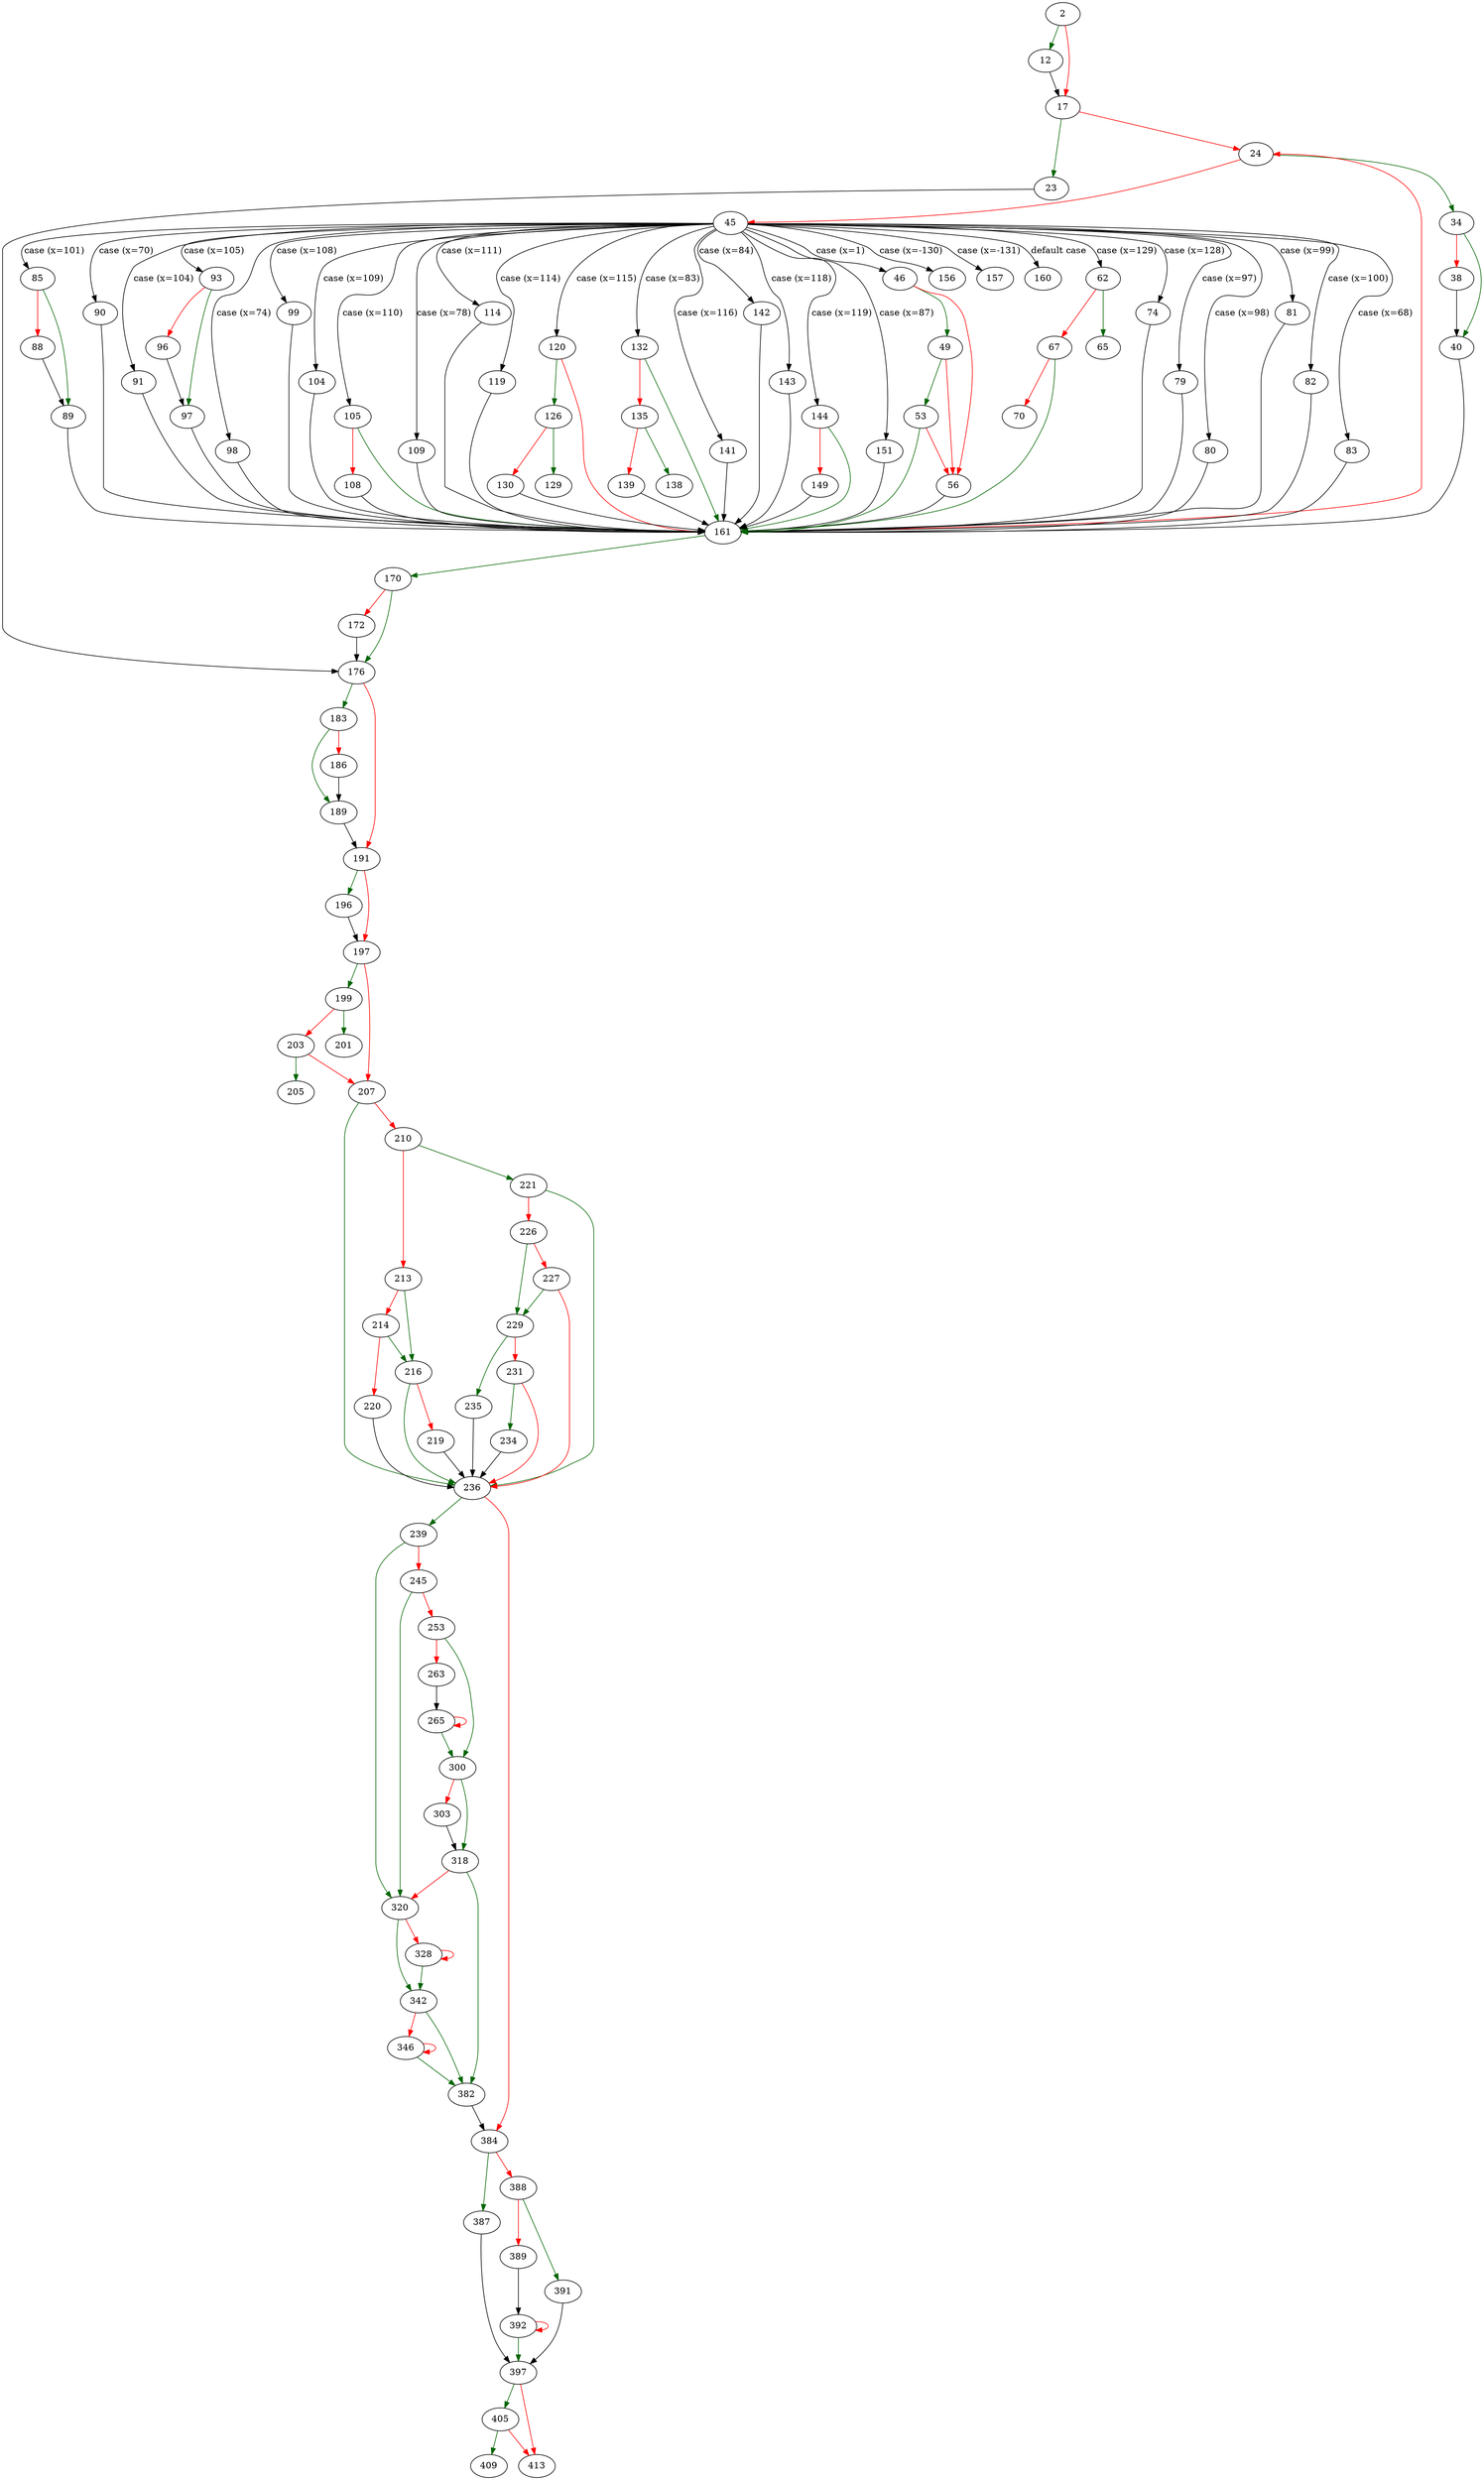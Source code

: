 strict digraph "main" {
	// Node definitions.
	2 [entry=true];
	12;
	17;
	23;
	24;
	176;
	34;
	45;
	40;
	38;
	161;
	46;
	62;
	74;
	79;
	80;
	81;
	82;
	83;
	85;
	90;
	91;
	93;
	98;
	99;
	104;
	105;
	109;
	114;
	119;
	120;
	132;
	141;
	142;
	143;
	144;
	151;
	156;
	157;
	160;
	49;
	56;
	53;
	65;
	67;
	70;
	89;
	88;
	97;
	96;
	108;
	126;
	129;
	130;
	135;
	138;
	139;
	149;
	170;
	172;
	183;
	191;
	189;
	186;
	196;
	197;
	199;
	207;
	201;
	203;
	205;
	236;
	210;
	221;
	213;
	216;
	214;
	220;
	219;
	226;
	229;
	227;
	235;
	231;
	234;
	239;
	384;
	320;
	245;
	253;
	300;
	263;
	265;
	318;
	303;
	382;
	342;
	328;
	346;
	387;
	388;
	397;
	391;
	389;
	392;
	405;
	413;
	409;

	// Edge definitions.
	2 -> 12 [
		color=darkgreen
		cond=true
	];
	2 -> 17 [
		color=red
		cond=false
	];
	12 -> 17;
	17 -> 23 [
		color=darkgreen
		cond=true
	];
	17 -> 24 [
		color=red
		cond=false
	];
	23 -> 176;
	24 -> 34 [
		color=darkgreen
		cond=true
	];
	24 -> 45 [
		color=red
		cond=false
	];
	176 -> 183 [
		color=darkgreen
		cond=true
	];
	176 -> 191 [
		color=red
		cond=false
	];
	34 -> 40 [
		color=darkgreen
		cond=true
	];
	34 -> 38 [
		color=red
		cond=false
	];
	45 -> 46 [
		cond="case (x=1)"
		label="case (x=1)"
	];
	45 -> 62 [
		cond="case (x=129)"
		label="case (x=129)"
	];
	45 -> 74 [
		cond="case (x=128)"
		label="case (x=128)"
	];
	45 -> 79 [
		cond="case (x=97)"
		label="case (x=97)"
	];
	45 -> 80 [
		cond="case (x=98)"
		label="case (x=98)"
	];
	45 -> 81 [
		cond="case (x=99)"
		label="case (x=99)"
	];
	45 -> 82 [
		cond="case (x=100)"
		label="case (x=100)"
	];
	45 -> 83 [
		cond="case (x=68)"
		label="case (x=68)"
	];
	45 -> 85 [
		cond="case (x=101)"
		label="case (x=101)"
	];
	45 -> 90 [
		cond="case (x=70)"
		label="case (x=70)"
	];
	45 -> 91 [
		cond="case (x=104)"
		label="case (x=104)"
	];
	45 -> 93 [
		cond="case (x=105)"
		label="case (x=105)"
	];
	45 -> 98 [
		cond="case (x=74)"
		label="case (x=74)"
	];
	45 -> 99 [
		cond="case (x=108)"
		label="case (x=108)"
	];
	45 -> 104 [
		cond="case (x=109)"
		label="case (x=109)"
	];
	45 -> 105 [
		cond="case (x=110)"
		label="case (x=110)"
	];
	45 -> 109 [
		cond="case (x=78)"
		label="case (x=78)"
	];
	45 -> 114 [
		cond="case (x=111)"
		label="case (x=111)"
	];
	45 -> 119 [
		cond="case (x=114)"
		label="case (x=114)"
	];
	45 -> 120 [
		cond="case (x=115)"
		label="case (x=115)"
	];
	45 -> 132 [
		cond="case (x=83)"
		label="case (x=83)"
	];
	45 -> 141 [
		cond="case (x=116)"
		label="case (x=116)"
	];
	45 -> 142 [
		cond="case (x=84)"
		label="case (x=84)"
	];
	45 -> 143 [
		cond="case (x=118)"
		label="case (x=118)"
	];
	45 -> 144 [
		cond="case (x=119)"
		label="case (x=119)"
	];
	45 -> 151 [
		cond="case (x=87)"
		label="case (x=87)"
	];
	45 -> 156 [
		cond="case (x=-130)"
		label="case (x=-130)"
	];
	45 -> 157 [
		cond="case (x=-131)"
		label="case (x=-131)"
	];
	45 -> 160 [
		cond="default case"
		label="default case"
	];
	40 -> 161;
	38 -> 40;
	161 -> 24 [
		color=red
		cond=false
	];
	161 -> 170 [
		color=darkgreen
		cond=true
	];
	46 -> 49 [
		color=darkgreen
		cond=true
	];
	46 -> 56 [
		color=red
		cond=false
	];
	62 -> 65 [
		color=darkgreen
		cond=true
	];
	62 -> 67 [
		color=red
		cond=false
	];
	74 -> 161;
	79 -> 161;
	80 -> 161;
	81 -> 161;
	82 -> 161;
	83 -> 161;
	85 -> 89 [
		color=darkgreen
		cond=true
	];
	85 -> 88 [
		color=red
		cond=false
	];
	90 -> 161;
	91 -> 161;
	93 -> 97 [
		color=darkgreen
		cond=true
	];
	93 -> 96 [
		color=red
		cond=false
	];
	98 -> 161;
	99 -> 161;
	104 -> 161;
	105 -> 161 [
		color=darkgreen
		cond=true
	];
	105 -> 108 [
		color=red
		cond=false
	];
	109 -> 161;
	114 -> 161;
	119 -> 161;
	120 -> 161 [
		color=red
		cond=false
	];
	120 -> 126 [
		color=darkgreen
		cond=true
	];
	132 -> 161 [
		color=darkgreen
		cond=true
	];
	132 -> 135 [
		color=red
		cond=false
	];
	141 -> 161;
	142 -> 161;
	143 -> 161;
	144 -> 161 [
		color=darkgreen
		cond=true
	];
	144 -> 149 [
		color=red
		cond=false
	];
	151 -> 161;
	49 -> 56 [
		color=red
		cond=false
	];
	49 -> 53 [
		color=darkgreen
		cond=true
	];
	56 -> 161;
	53 -> 161 [
		color=darkgreen
		cond=true
	];
	53 -> 56 [
		color=red
		cond=false
	];
	67 -> 161 [
		color=darkgreen
		cond=true
	];
	67 -> 70 [
		color=red
		cond=false
	];
	89 -> 161;
	88 -> 89;
	97 -> 161;
	96 -> 97;
	108 -> 161;
	126 -> 129 [
		color=darkgreen
		cond=true
	];
	126 -> 130 [
		color=red
		cond=false
	];
	130 -> 161;
	135 -> 138 [
		color=darkgreen
		cond=true
	];
	135 -> 139 [
		color=red
		cond=false
	];
	139 -> 161;
	149 -> 161;
	170 -> 176 [
		color=darkgreen
		cond=true
	];
	170 -> 172 [
		color=red
		cond=false
	];
	172 -> 176;
	183 -> 189 [
		color=darkgreen
		cond=true
	];
	183 -> 186 [
		color=red
		cond=false
	];
	191 -> 196 [
		color=darkgreen
		cond=true
	];
	191 -> 197 [
		color=red
		cond=false
	];
	189 -> 191;
	186 -> 189;
	196 -> 197;
	197 -> 199 [
		color=darkgreen
		cond=true
	];
	197 -> 207 [
		color=red
		cond=false
	];
	199 -> 201 [
		color=darkgreen
		cond=true
	];
	199 -> 203 [
		color=red
		cond=false
	];
	207 -> 236 [
		color=darkgreen
		cond=true
	];
	207 -> 210 [
		color=red
		cond=false
	];
	203 -> 207 [
		color=red
		cond=false
	];
	203 -> 205 [
		color=darkgreen
		cond=true
	];
	236 -> 239 [
		color=darkgreen
		cond=true
	];
	236 -> 384 [
		color=red
		cond=false
	];
	210 -> 221 [
		color=darkgreen
		cond=true
	];
	210 -> 213 [
		color=red
		cond=false
	];
	221 -> 236 [
		color=darkgreen
		cond=true
	];
	221 -> 226 [
		color=red
		cond=false
	];
	213 -> 216 [
		color=darkgreen
		cond=true
	];
	213 -> 214 [
		color=red
		cond=false
	];
	216 -> 236 [
		color=darkgreen
		cond=true
	];
	216 -> 219 [
		color=red
		cond=false
	];
	214 -> 216 [
		color=darkgreen
		cond=true
	];
	214 -> 220 [
		color=red
		cond=false
	];
	220 -> 236;
	219 -> 236;
	226 -> 229 [
		color=darkgreen
		cond=true
	];
	226 -> 227 [
		color=red
		cond=false
	];
	229 -> 235 [
		color=darkgreen
		cond=true
	];
	229 -> 231 [
		color=red
		cond=false
	];
	227 -> 236 [
		color=red
		cond=false
	];
	227 -> 229 [
		color=darkgreen
		cond=true
	];
	235 -> 236;
	231 -> 236 [
		color=red
		cond=false
	];
	231 -> 234 [
		color=darkgreen
		cond=true
	];
	234 -> 236;
	239 -> 320 [
		color=darkgreen
		cond=true
	];
	239 -> 245 [
		color=red
		cond=false
	];
	384 -> 387 [
		color=darkgreen
		cond=true
	];
	384 -> 388 [
		color=red
		cond=false
	];
	320 -> 342 [
		color=darkgreen
		cond=true
	];
	320 -> 328 [
		color=red
		cond=false
	];
	245 -> 320 [
		color=darkgreen
		cond=true
	];
	245 -> 253 [
		color=red
		cond=false
	];
	253 -> 300 [
		color=darkgreen
		cond=true
	];
	253 -> 263 [
		color=red
		cond=false
	];
	300 -> 318 [
		color=darkgreen
		cond=true
	];
	300 -> 303 [
		color=red
		cond=false
	];
	263 -> 265;
	265 -> 300 [
		color=darkgreen
		cond=true
	];
	265 -> 265 [
		color=red
		cond=false
	];
	318 -> 320 [
		color=red
		cond=false
	];
	318 -> 382 [
		color=darkgreen
		cond=true
	];
	303 -> 318;
	382 -> 384;
	342 -> 382 [
		color=darkgreen
		cond=true
	];
	342 -> 346 [
		color=red
		cond=false
	];
	328 -> 342 [
		color=darkgreen
		cond=true
	];
	328 -> 328 [
		color=red
		cond=false
	];
	346 -> 382 [
		color=darkgreen
		cond=true
	];
	346 -> 346 [
		color=red
		cond=false
	];
	387 -> 397;
	388 -> 391 [
		color=darkgreen
		cond=true
	];
	388 -> 389 [
		color=red
		cond=false
	];
	397 -> 405 [
		color=darkgreen
		cond=true
	];
	397 -> 413 [
		color=red
		cond=false
	];
	391 -> 397;
	389 -> 392;
	392 -> 397 [
		color=darkgreen
		cond=true
	];
	392 -> 392 [
		color=red
		cond=false
	];
	405 -> 413 [
		color=red
		cond=false
	];
	405 -> 409 [
		color=darkgreen
		cond=true
	];
}
